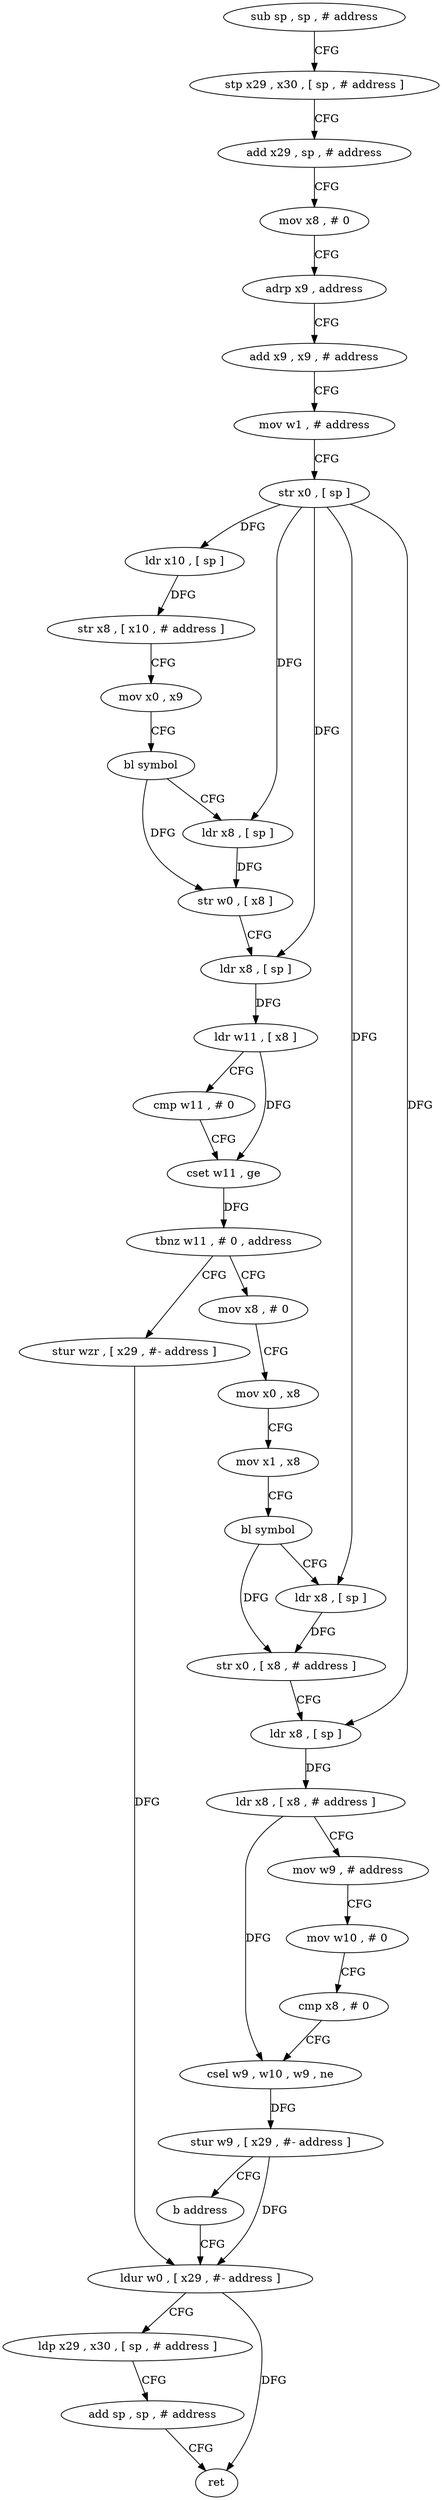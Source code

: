 digraph "func" {
"4249328" [label = "sub sp , sp , # address" ]
"4249332" [label = "stp x29 , x30 , [ sp , # address ]" ]
"4249336" [label = "add x29 , sp , # address" ]
"4249340" [label = "mov x8 , # 0" ]
"4249344" [label = "adrp x9 , address" ]
"4249348" [label = "add x9 , x9 , # address" ]
"4249352" [label = "mov w1 , # address" ]
"4249356" [label = "str x0 , [ sp ]" ]
"4249360" [label = "ldr x10 , [ sp ]" ]
"4249364" [label = "str x8 , [ x10 , # address ]" ]
"4249368" [label = "mov x0 , x9" ]
"4249372" [label = "bl symbol" ]
"4249376" [label = "ldr x8 , [ sp ]" ]
"4249380" [label = "str w0 , [ x8 ]" ]
"4249384" [label = "ldr x8 , [ sp ]" ]
"4249388" [label = "ldr w11 , [ x8 ]" ]
"4249392" [label = "cmp w11 , # 0" ]
"4249396" [label = "cset w11 , ge" ]
"4249400" [label = "tbnz w11 , # 0 , address" ]
"4249460" [label = "stur wzr , [ x29 , #- address ]" ]
"4249404" [label = "mov x8 , # 0" ]
"4249464" [label = "ldur w0 , [ x29 , #- address ]" ]
"4249408" [label = "mov x0 , x8" ]
"4249412" [label = "mov x1 , x8" ]
"4249416" [label = "bl symbol" ]
"4249420" [label = "ldr x8 , [ sp ]" ]
"4249424" [label = "str x0 , [ x8 , # address ]" ]
"4249428" [label = "ldr x8 , [ sp ]" ]
"4249432" [label = "ldr x8 , [ x8 , # address ]" ]
"4249436" [label = "mov w9 , # address" ]
"4249440" [label = "mov w10 , # 0" ]
"4249444" [label = "cmp x8 , # 0" ]
"4249448" [label = "csel w9 , w10 , w9 , ne" ]
"4249452" [label = "stur w9 , [ x29 , #- address ]" ]
"4249456" [label = "b address" ]
"4249468" [label = "ldp x29 , x30 , [ sp , # address ]" ]
"4249472" [label = "add sp , sp , # address" ]
"4249476" [label = "ret" ]
"4249328" -> "4249332" [ label = "CFG" ]
"4249332" -> "4249336" [ label = "CFG" ]
"4249336" -> "4249340" [ label = "CFG" ]
"4249340" -> "4249344" [ label = "CFG" ]
"4249344" -> "4249348" [ label = "CFG" ]
"4249348" -> "4249352" [ label = "CFG" ]
"4249352" -> "4249356" [ label = "CFG" ]
"4249356" -> "4249360" [ label = "DFG" ]
"4249356" -> "4249376" [ label = "DFG" ]
"4249356" -> "4249384" [ label = "DFG" ]
"4249356" -> "4249420" [ label = "DFG" ]
"4249356" -> "4249428" [ label = "DFG" ]
"4249360" -> "4249364" [ label = "DFG" ]
"4249364" -> "4249368" [ label = "CFG" ]
"4249368" -> "4249372" [ label = "CFG" ]
"4249372" -> "4249376" [ label = "CFG" ]
"4249372" -> "4249380" [ label = "DFG" ]
"4249376" -> "4249380" [ label = "DFG" ]
"4249380" -> "4249384" [ label = "CFG" ]
"4249384" -> "4249388" [ label = "DFG" ]
"4249388" -> "4249392" [ label = "CFG" ]
"4249388" -> "4249396" [ label = "DFG" ]
"4249392" -> "4249396" [ label = "CFG" ]
"4249396" -> "4249400" [ label = "DFG" ]
"4249400" -> "4249460" [ label = "CFG" ]
"4249400" -> "4249404" [ label = "CFG" ]
"4249460" -> "4249464" [ label = "DFG" ]
"4249404" -> "4249408" [ label = "CFG" ]
"4249464" -> "4249468" [ label = "CFG" ]
"4249464" -> "4249476" [ label = "DFG" ]
"4249408" -> "4249412" [ label = "CFG" ]
"4249412" -> "4249416" [ label = "CFG" ]
"4249416" -> "4249420" [ label = "CFG" ]
"4249416" -> "4249424" [ label = "DFG" ]
"4249420" -> "4249424" [ label = "DFG" ]
"4249424" -> "4249428" [ label = "CFG" ]
"4249428" -> "4249432" [ label = "DFG" ]
"4249432" -> "4249436" [ label = "CFG" ]
"4249432" -> "4249448" [ label = "DFG" ]
"4249436" -> "4249440" [ label = "CFG" ]
"4249440" -> "4249444" [ label = "CFG" ]
"4249444" -> "4249448" [ label = "CFG" ]
"4249448" -> "4249452" [ label = "DFG" ]
"4249452" -> "4249456" [ label = "CFG" ]
"4249452" -> "4249464" [ label = "DFG" ]
"4249456" -> "4249464" [ label = "CFG" ]
"4249468" -> "4249472" [ label = "CFG" ]
"4249472" -> "4249476" [ label = "CFG" ]
}
